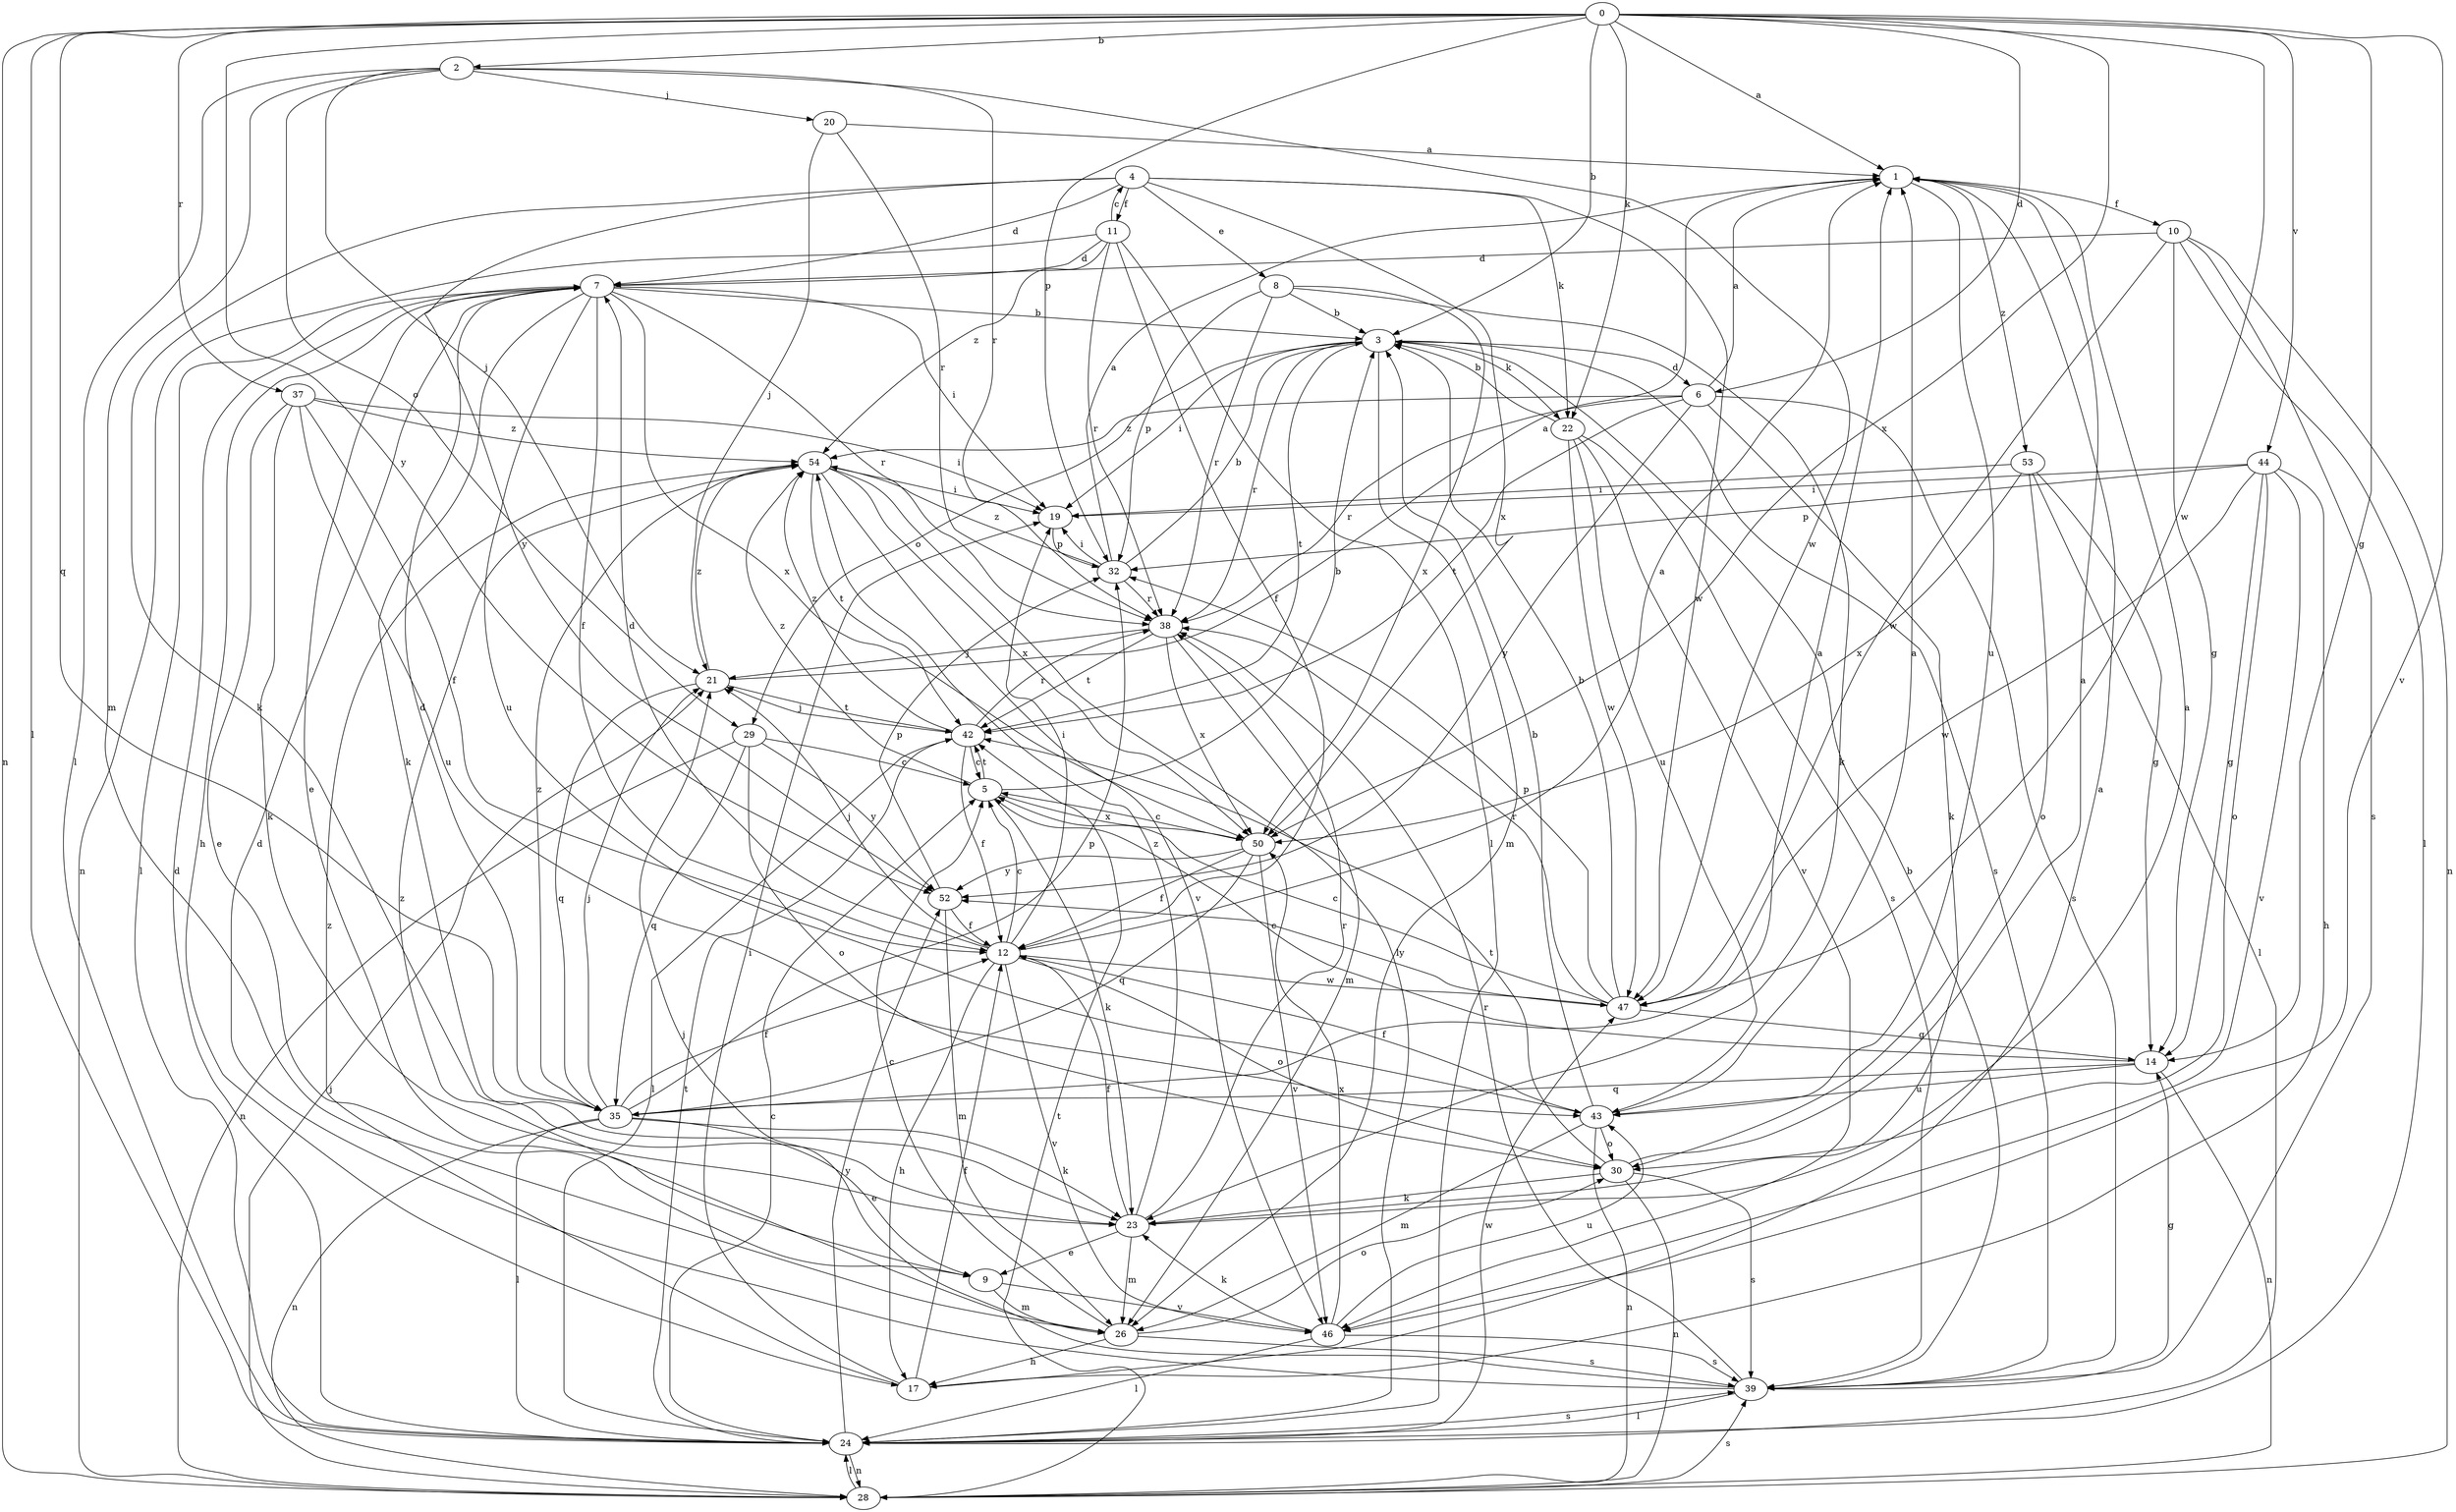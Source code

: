strict digraph  {
0;
1;
2;
3;
4;
5;
6;
7;
8;
9;
10;
11;
12;
14;
17;
19;
20;
21;
22;
23;
24;
26;
28;
29;
30;
32;
35;
37;
38;
39;
42;
43;
44;
46;
47;
50;
52;
53;
54;
0 -> 1  [label=a];
0 -> 2  [label=b];
0 -> 3  [label=b];
0 -> 6  [label=d];
0 -> 14  [label=g];
0 -> 22  [label=k];
0 -> 24  [label=l];
0 -> 28  [label=n];
0 -> 32  [label=p];
0 -> 35  [label=q];
0 -> 37  [label=r];
0 -> 44  [label=v];
0 -> 46  [label=v];
0 -> 47  [label=w];
0 -> 50  [label=x];
0 -> 52  [label=y];
1 -> 10  [label=f];
1 -> 43  [label=u];
1 -> 53  [label=z];
2 -> 20  [label=j];
2 -> 21  [label=j];
2 -> 24  [label=l];
2 -> 26  [label=m];
2 -> 29  [label=o];
2 -> 38  [label=r];
2 -> 47  [label=w];
3 -> 6  [label=d];
3 -> 19  [label=i];
3 -> 22  [label=k];
3 -> 26  [label=m];
3 -> 29  [label=o];
3 -> 38  [label=r];
3 -> 39  [label=s];
3 -> 42  [label=t];
4 -> 7  [label=d];
4 -> 8  [label=e];
4 -> 11  [label=f];
4 -> 22  [label=k];
4 -> 23  [label=k];
4 -> 47  [label=w];
4 -> 50  [label=x];
4 -> 52  [label=y];
5 -> 3  [label=b];
5 -> 23  [label=k];
5 -> 42  [label=t];
5 -> 50  [label=x];
5 -> 54  [label=z];
6 -> 1  [label=a];
6 -> 23  [label=k];
6 -> 38  [label=r];
6 -> 39  [label=s];
6 -> 42  [label=t];
6 -> 52  [label=y];
6 -> 54  [label=z];
7 -> 3  [label=b];
7 -> 9  [label=e];
7 -> 12  [label=f];
7 -> 17  [label=h];
7 -> 19  [label=i];
7 -> 23  [label=k];
7 -> 24  [label=l];
7 -> 38  [label=r];
7 -> 43  [label=u];
7 -> 50  [label=x];
8 -> 3  [label=b];
8 -> 23  [label=k];
8 -> 32  [label=p];
8 -> 38  [label=r];
8 -> 50  [label=x];
9 -> 26  [label=m];
9 -> 46  [label=v];
10 -> 7  [label=d];
10 -> 14  [label=g];
10 -> 24  [label=l];
10 -> 28  [label=n];
10 -> 39  [label=s];
10 -> 47  [label=w];
11 -> 4  [label=c];
11 -> 7  [label=d];
11 -> 12  [label=f];
11 -> 24  [label=l];
11 -> 28  [label=n];
11 -> 38  [label=r];
11 -> 54  [label=z];
12 -> 1  [label=a];
12 -> 5  [label=c];
12 -> 7  [label=d];
12 -> 17  [label=h];
12 -> 19  [label=i];
12 -> 21  [label=j];
12 -> 30  [label=o];
12 -> 46  [label=v];
12 -> 47  [label=w];
14 -> 5  [label=c];
14 -> 28  [label=n];
14 -> 35  [label=q];
14 -> 43  [label=u];
17 -> 1  [label=a];
17 -> 12  [label=f];
17 -> 19  [label=i];
17 -> 54  [label=z];
19 -> 32  [label=p];
20 -> 1  [label=a];
20 -> 21  [label=j];
20 -> 38  [label=r];
21 -> 1  [label=a];
21 -> 35  [label=q];
21 -> 42  [label=t];
21 -> 54  [label=z];
22 -> 3  [label=b];
22 -> 39  [label=s];
22 -> 43  [label=u];
22 -> 46  [label=v];
22 -> 47  [label=w];
23 -> 1  [label=a];
23 -> 9  [label=e];
23 -> 12  [label=f];
23 -> 26  [label=m];
23 -> 38  [label=r];
23 -> 54  [label=z];
24 -> 5  [label=c];
24 -> 7  [label=d];
24 -> 28  [label=n];
24 -> 39  [label=s];
24 -> 42  [label=t];
24 -> 47  [label=w];
24 -> 52  [label=y];
26 -> 5  [label=c];
26 -> 17  [label=h];
26 -> 30  [label=o];
26 -> 39  [label=s];
26 -> 54  [label=z];
28 -> 21  [label=j];
28 -> 24  [label=l];
28 -> 39  [label=s];
28 -> 42  [label=t];
29 -> 5  [label=c];
29 -> 28  [label=n];
29 -> 30  [label=o];
29 -> 35  [label=q];
29 -> 52  [label=y];
30 -> 1  [label=a];
30 -> 23  [label=k];
30 -> 28  [label=n];
30 -> 39  [label=s];
30 -> 42  [label=t];
32 -> 1  [label=a];
32 -> 3  [label=b];
32 -> 19  [label=i];
32 -> 38  [label=r];
32 -> 54  [label=z];
35 -> 1  [label=a];
35 -> 7  [label=d];
35 -> 9  [label=e];
35 -> 12  [label=f];
35 -> 21  [label=j];
35 -> 23  [label=k];
35 -> 24  [label=l];
35 -> 28  [label=n];
35 -> 32  [label=p];
35 -> 54  [label=z];
37 -> 9  [label=e];
37 -> 12  [label=f];
37 -> 19  [label=i];
37 -> 23  [label=k];
37 -> 43  [label=u];
37 -> 54  [label=z];
38 -> 21  [label=j];
38 -> 26  [label=m];
38 -> 42  [label=t];
38 -> 50  [label=x];
39 -> 3  [label=b];
39 -> 7  [label=d];
39 -> 14  [label=g];
39 -> 21  [label=j];
39 -> 24  [label=l];
39 -> 38  [label=r];
42 -> 5  [label=c];
42 -> 12  [label=f];
42 -> 21  [label=j];
42 -> 24  [label=l];
42 -> 38  [label=r];
42 -> 54  [label=z];
43 -> 1  [label=a];
43 -> 3  [label=b];
43 -> 12  [label=f];
43 -> 26  [label=m];
43 -> 28  [label=n];
43 -> 30  [label=o];
44 -> 14  [label=g];
44 -> 17  [label=h];
44 -> 19  [label=i];
44 -> 30  [label=o];
44 -> 32  [label=p];
44 -> 46  [label=v];
44 -> 47  [label=w];
46 -> 23  [label=k];
46 -> 24  [label=l];
46 -> 39  [label=s];
46 -> 43  [label=u];
46 -> 50  [label=x];
47 -> 3  [label=b];
47 -> 5  [label=c];
47 -> 14  [label=g];
47 -> 32  [label=p];
47 -> 38  [label=r];
47 -> 52  [label=y];
50 -> 5  [label=c];
50 -> 12  [label=f];
50 -> 35  [label=q];
50 -> 46  [label=v];
50 -> 52  [label=y];
52 -> 12  [label=f];
52 -> 26  [label=m];
52 -> 32  [label=p];
53 -> 14  [label=g];
53 -> 19  [label=i];
53 -> 24  [label=l];
53 -> 30  [label=o];
53 -> 50  [label=x];
54 -> 19  [label=i];
54 -> 24  [label=l];
54 -> 42  [label=t];
54 -> 46  [label=v];
54 -> 50  [label=x];
}
